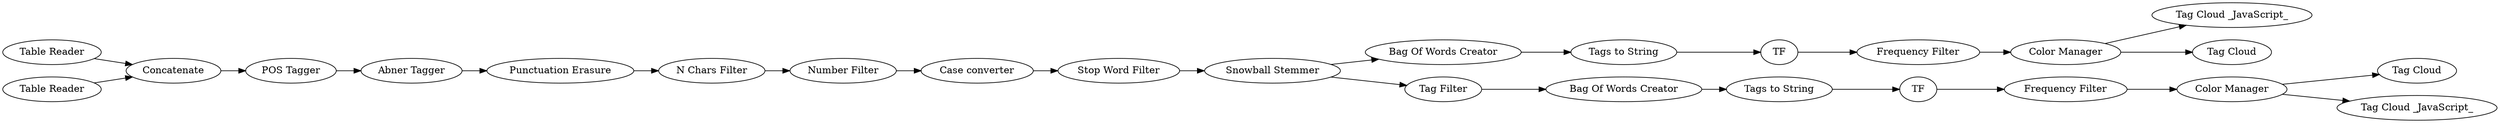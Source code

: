 digraph {
	"-8282761843579171204_1" [label="Table Reader"]
	"-8282761843579171204_3" [label=Concatenate]
	"-8282761843579171204_32" [label="Color Manager"]
	"-8282761843579171204_84" [label="Bag Of Words Creator"]
	"-8282761843579171204_78" [label="Tag Filter"]
	"-8282761843579171204_83" [label="Bag Of Words Creator"]
	"-8282761843579171204_21" [label=TF]
	"-8282761843579171204_43" [label="Number Filter"]
	"-8282761843579171204_46" [label="Snowball Stemmer"]
	"-8282761843579171204_39" [label="Tag Cloud"]
	"-8282761843579171204_30" [label="Frequency Filter"]
	"-8282761843579171204_87" [label="Stop Word Filter"]
	"-8282761843579171204_85" [label="Tag Cloud _JavaScript_"]
	"-8282761843579171204_2" [label="Table Reader"]
	"-8282761843579171204_23" [label="Frequency Filter"]
	"-8282761843579171204_28" [label="Tags to String"]
	"-8282761843579171204_44" [label="Case converter"]
	"-8282761843579171204_86" [label="Tag Cloud _JavaScript_"]
	"-8282761843579171204_81" [label="POS Tagger"]
	"-8282761843579171204_40" [label="Tag Cloud"]
	"-8282761843579171204_19" [label="Tags to String"]
	"-8282761843579171204_27" [label="Color Manager"]
	"-8282761843579171204_29" [label=TF]
	"-8282761843579171204_42" [label="N Chars Filter"]
	"-8282761843579171204_82" [label="Abner Tagger"]
	"-8282761843579171204_41" [label="Punctuation Erasure"]
	"-8282761843579171204_42" -> "-8282761843579171204_43"
	"-8282761843579171204_32" -> "-8282761843579171204_40"
	"-8282761843579171204_19" -> "-8282761843579171204_21"
	"-8282761843579171204_83" -> "-8282761843579171204_19"
	"-8282761843579171204_44" -> "-8282761843579171204_87"
	"-8282761843579171204_27" -> "-8282761843579171204_39"
	"-8282761843579171204_84" -> "-8282761843579171204_28"
	"-8282761843579171204_30" -> "-8282761843579171204_32"
	"-8282761843579171204_2" -> "-8282761843579171204_3"
	"-8282761843579171204_81" -> "-8282761843579171204_82"
	"-8282761843579171204_21" -> "-8282761843579171204_23"
	"-8282761843579171204_27" -> "-8282761843579171204_85"
	"-8282761843579171204_32" -> "-8282761843579171204_86"
	"-8282761843579171204_43" -> "-8282761843579171204_44"
	"-8282761843579171204_3" -> "-8282761843579171204_81"
	"-8282761843579171204_46" -> "-8282761843579171204_78"
	"-8282761843579171204_82" -> "-8282761843579171204_41"
	"-8282761843579171204_23" -> "-8282761843579171204_27"
	"-8282761843579171204_87" -> "-8282761843579171204_46"
	"-8282761843579171204_29" -> "-8282761843579171204_30"
	"-8282761843579171204_46" -> "-8282761843579171204_84"
	"-8282761843579171204_1" -> "-8282761843579171204_3"
	"-8282761843579171204_28" -> "-8282761843579171204_29"
	"-8282761843579171204_41" -> "-8282761843579171204_42"
	"-8282761843579171204_78" -> "-8282761843579171204_83"
	rankdir=LR
}
